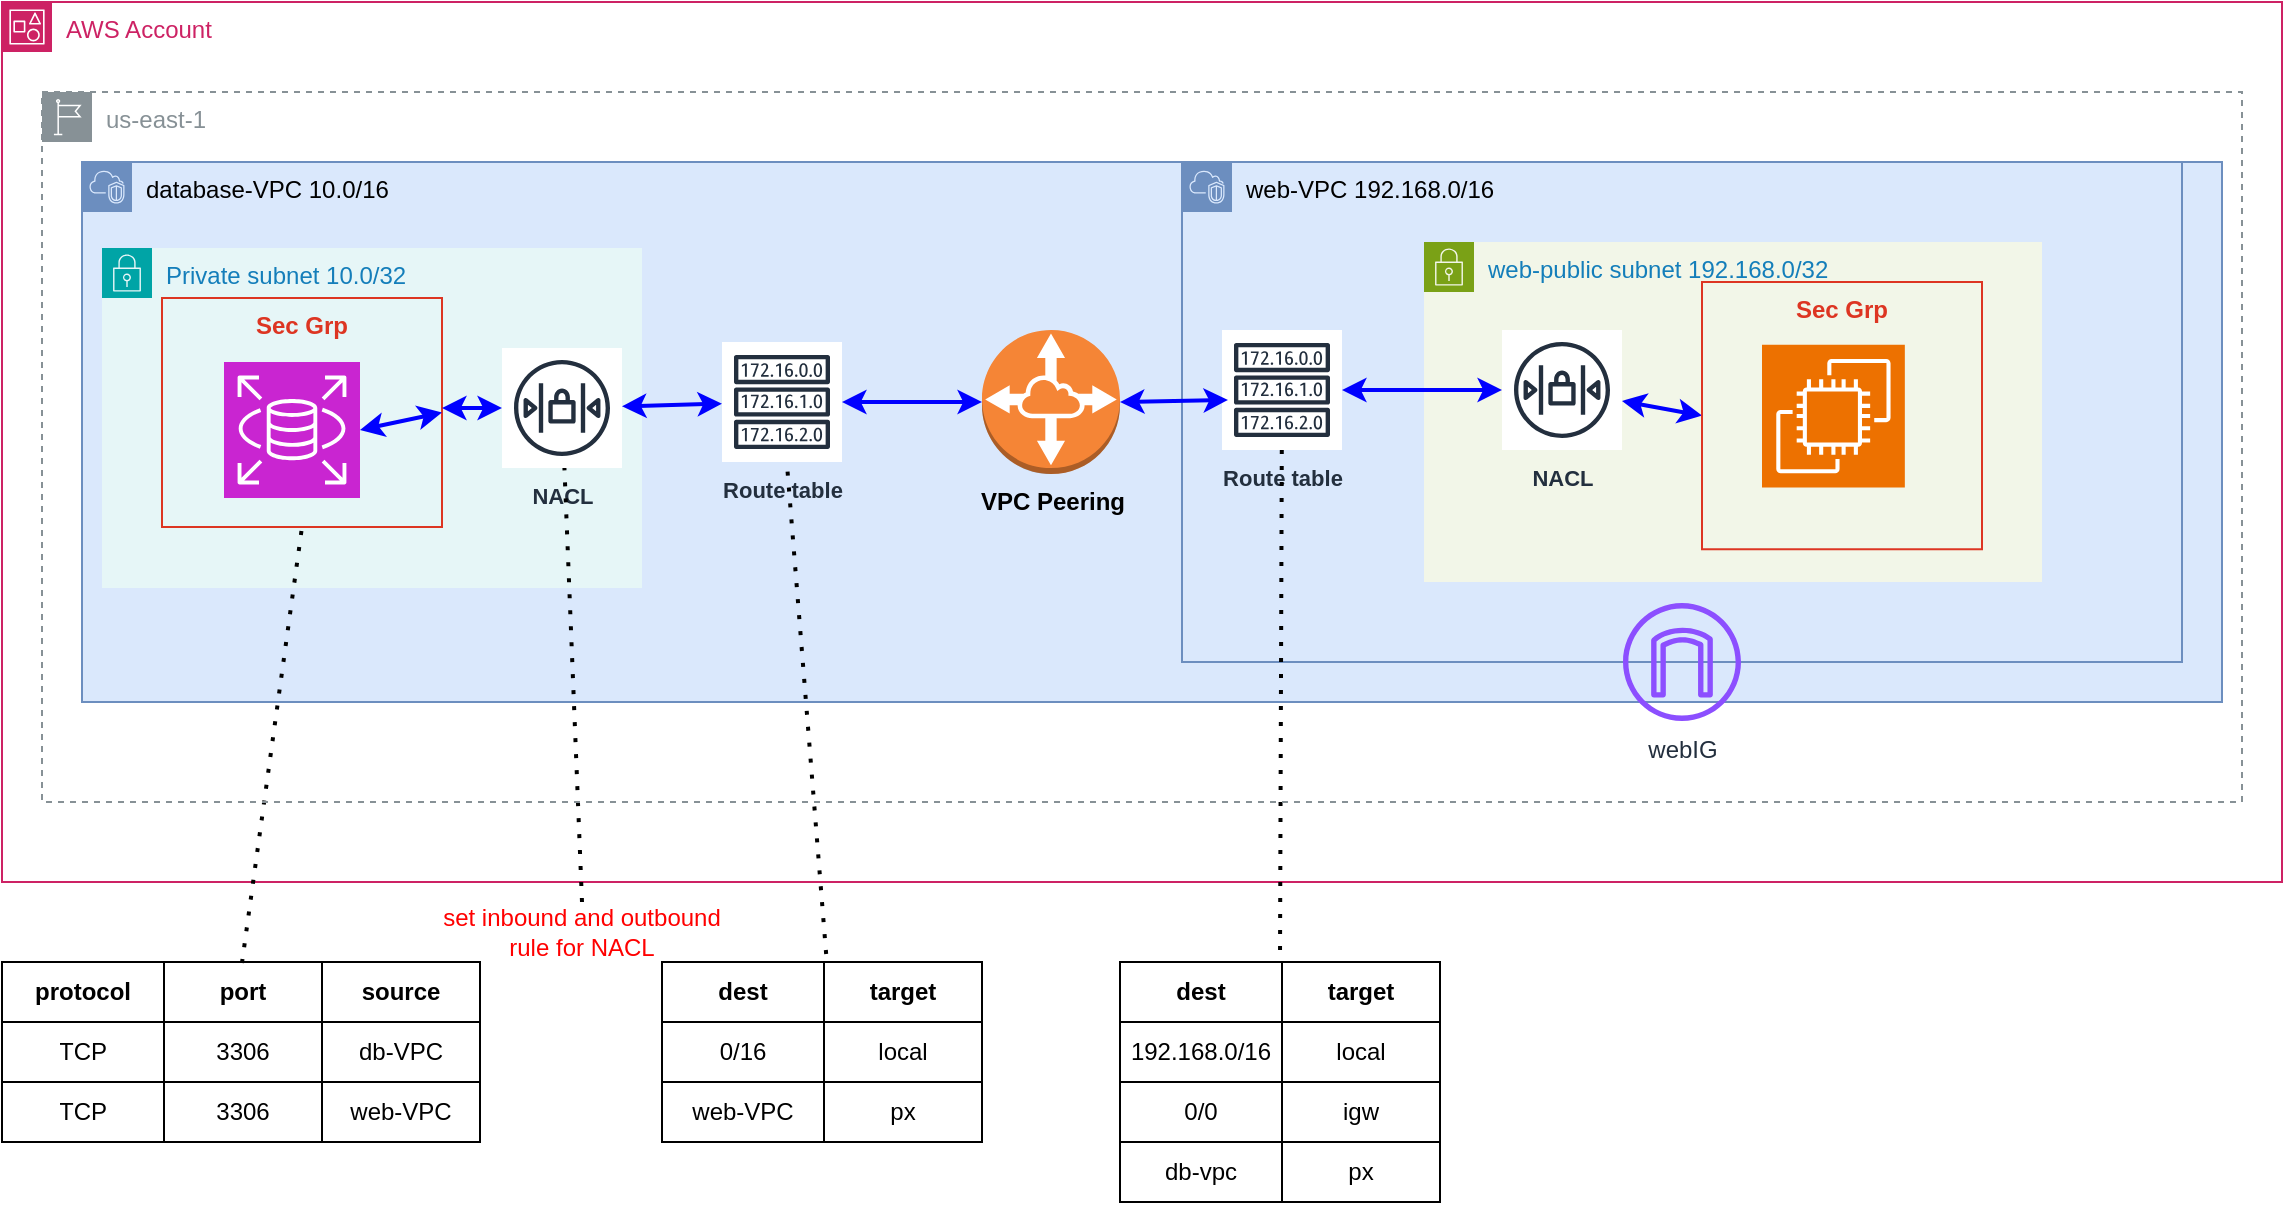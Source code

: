 <mxfile version="24.7.10">
  <diagram name="Page-1" id="TTnzmymZZA8i74cx_Ia1">
    <mxGraphModel dx="1420" dy="724" grid="1" gridSize="10" guides="1" tooltips="1" connect="1" arrows="1" fold="1" page="1" pageScale="1" pageWidth="1400" pageHeight="850" math="0" shadow="0">
      <root>
        <mxCell id="0" />
        <mxCell id="1" parent="0" />
        <mxCell id="GJluIf4d9Ag8FZTMnnoc-1" value="database-VPC 10.0/16" style="points=[[0,0],[0.25,0],[0.5,0],[0.75,0],[1,0],[1,0.25],[1,0.5],[1,0.75],[1,1],[0.75,1],[0.5,1],[0.25,1],[0,1],[0,0.75],[0,0.5],[0,0.25]];outlineConnect=0;html=1;whiteSpace=wrap;fontSize=12;fontStyle=0;container=1;pointerEvents=0;collapsible=0;recursiveResize=0;shape=mxgraph.aws4.group;grIcon=mxgraph.aws4.group_vpc2;strokeColor=#6c8ebf;fillColor=#dae8fc;verticalAlign=top;align=left;spacingLeft=30;dashed=0;" vertex="1" parent="1">
          <mxGeometry x="80" y="160" width="1070" height="270" as="geometry" />
        </mxCell>
        <mxCell id="GJluIf4d9Ag8FZTMnnoc-2" value="Private subnet 10.0/32" style="points=[[0,0],[0.25,0],[0.5,0],[0.75,0],[1,0],[1,0.25],[1,0.5],[1,0.75],[1,1],[0.75,1],[0.5,1],[0.25,1],[0,1],[0,0.75],[0,0.5],[0,0.25]];outlineConnect=0;gradientColor=none;html=1;whiteSpace=wrap;fontSize=12;fontStyle=0;container=1;pointerEvents=0;collapsible=0;recursiveResize=0;shape=mxgraph.aws4.group;grIcon=mxgraph.aws4.group_security_group;grStroke=0;strokeColor=#00A4A6;fillColor=#E6F6F7;verticalAlign=top;align=left;spacingLeft=30;fontColor=#147EBA;dashed=0;movable=1;resizable=1;rotatable=1;deletable=1;editable=1;locked=0;connectable=1;" vertex="1" parent="GJluIf4d9Ag8FZTMnnoc-1">
          <mxGeometry x="10" y="43" width="270" height="170" as="geometry" />
        </mxCell>
        <mxCell id="GJluIf4d9Ag8FZTMnnoc-3" value="&lt;b style=&quot;font-size: 11px;&quot;&gt;NACL&lt;/b&gt;" style="sketch=0;outlineConnect=0;fontColor=#232F3E;gradientColor=none;strokeColor=#232F3E;fillColor=#ffffff;dashed=0;verticalLabelPosition=bottom;verticalAlign=top;align=center;html=1;fontSize=12;fontStyle=0;aspect=fixed;shape=mxgraph.aws4.resourceIcon;resIcon=mxgraph.aws4.network_access_control_list;" vertex="1" parent="GJluIf4d9Ag8FZTMnnoc-2">
          <mxGeometry x="200" y="50" width="60" height="60" as="geometry" />
        </mxCell>
        <mxCell id="GJluIf4d9Ag8FZTMnnoc-4" value="" style="group" vertex="1" connectable="0" parent="GJluIf4d9Ag8FZTMnnoc-2">
          <mxGeometry x="30" y="25" width="140" height="114.5" as="geometry" />
        </mxCell>
        <mxCell id="GJluIf4d9Ag8FZTMnnoc-5" value="&lt;b&gt;Sec Grp&lt;/b&gt;" style="fillColor=none;strokeColor=#DD3522;verticalAlign=top;fontStyle=0;fontColor=#DD3522;whiteSpace=wrap;html=1;" vertex="1" parent="GJluIf4d9Ag8FZTMnnoc-4">
          <mxGeometry width="140" height="114.5" as="geometry" />
        </mxCell>
        <mxCell id="GJluIf4d9Ag8FZTMnnoc-30" value="" style="sketch=0;points=[[0,0,0],[0.25,0,0],[0.5,0,0],[0.75,0,0],[1,0,0],[0,1,0],[0.25,1,0],[0.5,1,0],[0.75,1,0],[1,1,0],[0,0.25,0],[0,0.5,0],[0,0.75,0],[1,0.25,0],[1,0.5,0],[1,0.75,0]];outlineConnect=0;fontColor=#232F3E;fillColor=#C925D1;strokeColor=#ffffff;dashed=0;verticalLabelPosition=bottom;verticalAlign=top;align=center;html=1;fontSize=12;fontStyle=0;aspect=fixed;shape=mxgraph.aws4.resourceIcon;resIcon=mxgraph.aws4.rds;" vertex="1" parent="GJluIf4d9Ag8FZTMnnoc-4">
          <mxGeometry x="31" y="32" width="68" height="68" as="geometry" />
        </mxCell>
        <mxCell id="GJluIf4d9Ag8FZTMnnoc-34" value="" style="endArrow=classic;startArrow=classic;html=1;rounded=0;strokeWidth=2;strokeColor=#0000FF;endFill=1;exitX=1;exitY=0.5;exitDx=0;exitDy=0;exitPerimeter=0;entryX=1;entryY=0.5;entryDx=0;entryDy=0;" edge="1" parent="GJluIf4d9Ag8FZTMnnoc-4" source="GJluIf4d9Ag8FZTMnnoc-30" target="GJluIf4d9Ag8FZTMnnoc-5">
          <mxGeometry width="50" height="50" relative="1" as="geometry">
            <mxPoint x="104" y="75" as="sourcePoint" />
            <mxPoint x="134" y="70" as="targetPoint" />
          </mxGeometry>
        </mxCell>
        <mxCell id="GJluIf4d9Ag8FZTMnnoc-7" value="&lt;b&gt;&lt;font style=&quot;font-size: 11px;&quot;&gt;Route table&lt;/font&gt;&lt;/b&gt;" style="sketch=0;outlineConnect=0;fontColor=#232F3E;gradientColor=none;strokeColor=#232F3E;fillColor=#ffffff;dashed=0;verticalLabelPosition=bottom;verticalAlign=top;align=center;html=1;fontSize=12;fontStyle=0;aspect=fixed;shape=mxgraph.aws4.resourceIcon;resIcon=mxgraph.aws4.route_table;" vertex="1" parent="GJluIf4d9Ag8FZTMnnoc-1">
          <mxGeometry x="320" y="90" width="60" height="60" as="geometry" />
        </mxCell>
        <mxCell id="GJluIf4d9Ag8FZTMnnoc-8" value="" style="endArrow=classic;startArrow=classic;html=1;rounded=0;strokeWidth=2;strokeColor=#0000FF;endFill=1;" edge="1" parent="GJluIf4d9Ag8FZTMnnoc-1" source="GJluIf4d9Ag8FZTMnnoc-3" target="GJluIf4d9Ag8FZTMnnoc-7">
          <mxGeometry width="50" height="50" relative="1" as="geometry">
            <mxPoint x="960" y="114" as="sourcePoint" />
            <mxPoint x="870" y="114" as="targetPoint" />
          </mxGeometry>
        </mxCell>
        <mxCell id="GJluIf4d9Ag8FZTMnnoc-9" value="" style="endArrow=classic;startArrow=classic;html=1;rounded=0;strokeWidth=2;strokeColor=#0000FF;endFill=1;" edge="1" parent="GJluIf4d9Ag8FZTMnnoc-1" target="GJluIf4d9Ag8FZTMnnoc-3">
          <mxGeometry width="50" height="50" relative="1" as="geometry">
            <mxPoint x="180" y="123" as="sourcePoint" />
            <mxPoint x="240" y="133" as="targetPoint" />
          </mxGeometry>
        </mxCell>
        <mxCell id="GJluIf4d9Ag8FZTMnnoc-10" value="web-VPC 192.168.0/16" style="points=[[0,0],[0.25,0],[0.5,0],[0.75,0],[1,0],[1,0.25],[1,0.5],[1,0.75],[1,1],[0.75,1],[0.5,1],[0.25,1],[0,1],[0,0.75],[0,0.5],[0,0.25]];outlineConnect=0;html=1;whiteSpace=wrap;fontSize=12;fontStyle=0;container=1;pointerEvents=0;collapsible=0;recursiveResize=0;shape=mxgraph.aws4.group;grIcon=mxgraph.aws4.group_vpc2;strokeColor=#6c8ebf;fillColor=#dae8fc;verticalAlign=top;align=left;spacingLeft=30;dashed=0;" vertex="1" parent="1">
          <mxGeometry x="630" y="160" width="500" height="250" as="geometry" />
        </mxCell>
        <mxCell id="GJluIf4d9Ag8FZTMnnoc-46" value="&lt;span style=&quot;color: rgb(20, 126, 186);&quot;&gt;web-public subnet 192.168.0/32&lt;/span&gt;" style="points=[[0,0],[0.25,0],[0.5,0],[0.75,0],[1,0],[1,0.25],[1,0.5],[1,0.75],[1,1],[0.75,1],[0.5,1],[0.25,1],[0,1],[0,0.75],[0,0.5],[0,0.25]];outlineConnect=0;gradientColor=none;html=1;whiteSpace=wrap;fontSize=12;fontStyle=0;container=1;pointerEvents=0;collapsible=0;recursiveResize=0;shape=mxgraph.aws4.group;grIcon=mxgraph.aws4.group_security_group;grStroke=0;strokeColor=#7AA116;fillColor=#F2F6E8;verticalAlign=top;align=left;spacingLeft=30;fontColor=#248814;dashed=0;" vertex="1" parent="GJluIf4d9Ag8FZTMnnoc-10">
          <mxGeometry x="121" y="40" width="309" height="170" as="geometry" />
        </mxCell>
        <mxCell id="GJluIf4d9Ag8FZTMnnoc-11" value="&lt;b&gt;&lt;font style=&quot;font-size: 11px;&quot;&gt;Route table&lt;/font&gt;&lt;/b&gt;" style="sketch=0;outlineConnect=0;fontColor=#232F3E;gradientColor=none;strokeColor=#232F3E;fillColor=#ffffff;dashed=0;verticalLabelPosition=bottom;verticalAlign=top;align=center;html=1;fontSize=12;fontStyle=0;aspect=fixed;shape=mxgraph.aws4.resourceIcon;resIcon=mxgraph.aws4.route_table;" vertex="1" parent="GJluIf4d9Ag8FZTMnnoc-10">
          <mxGeometry x="20" y="84" width="60" height="60" as="geometry" />
        </mxCell>
        <mxCell id="GJluIf4d9Ag8FZTMnnoc-18" value="" style="endArrow=classic;startArrow=classic;html=1;rounded=0;strokeWidth=2;strokeColor=#0000FF;endFill=1;" edge="1" parent="GJluIf4d9Ag8FZTMnnoc-10" source="GJluIf4d9Ag8FZTMnnoc-13" target="GJluIf4d9Ag8FZTMnnoc-11">
          <mxGeometry width="50" height="50" relative="1" as="geometry">
            <mxPoint x="53" y="164" as="sourcePoint" />
            <mxPoint x="-111" y="165" as="targetPoint" />
          </mxGeometry>
        </mxCell>
        <mxCell id="GJluIf4d9Ag8FZTMnnoc-13" value="&lt;b style=&quot;font-size: 11px;&quot;&gt;NACL&lt;/b&gt;" style="sketch=0;outlineConnect=0;fontColor=#232F3E;gradientColor=none;strokeColor=#232F3E;fillColor=#ffffff;dashed=0;verticalLabelPosition=bottom;verticalAlign=top;align=center;html=1;fontSize=12;fontStyle=0;aspect=fixed;shape=mxgraph.aws4.resourceIcon;resIcon=mxgraph.aws4.network_access_control_list;" vertex="1" parent="GJluIf4d9Ag8FZTMnnoc-10">
          <mxGeometry x="160" y="84" width="60" height="60" as="geometry" />
        </mxCell>
        <mxCell id="GJluIf4d9Ag8FZTMnnoc-14" value="" style="group" vertex="1" connectable="0" parent="GJluIf4d9Ag8FZTMnnoc-10">
          <mxGeometry x="260" y="52.75" width="140" height="147.25" as="geometry" />
        </mxCell>
        <mxCell id="GJluIf4d9Ag8FZTMnnoc-16" value="" style="sketch=0;points=[[0,0,0],[0.25,0,0],[0.5,0,0],[0.75,0,0],[1,0,0],[0,1,0],[0.25,1,0],[0.5,1,0],[0.75,1,0],[1,1,0],[0,0.25,0],[0,0.5,0],[0,0.75,0],[1,0.25,0],[1,0.5,0],[1,0.75,0]];outlineConnect=0;fontColor=#232F3E;fillColor=#ED7100;strokeColor=#ffffff;dashed=0;verticalLabelPosition=bottom;verticalAlign=top;align=center;html=1;fontSize=12;fontStyle=0;aspect=fixed;shape=mxgraph.aws4.resourceIcon;resIcon=mxgraph.aws4.ec2;" vertex="1" parent="GJluIf4d9Ag8FZTMnnoc-14">
          <mxGeometry x="30" y="38.58" width="71.42" height="71.42" as="geometry" />
        </mxCell>
        <mxCell id="GJluIf4d9Ag8FZTMnnoc-17" value="" style="endArrow=classic;startArrow=classic;html=1;rounded=0;strokeWidth=2;strokeColor=#0000FF;endFill=1;exitX=0;exitY=0.5;exitDx=0;exitDy=0;" edge="1" parent="GJluIf4d9Ag8FZTMnnoc-10" source="GJluIf4d9Ag8FZTMnnoc-15" target="GJluIf4d9Ag8FZTMnnoc-13">
          <mxGeometry width="50" height="50" relative="1" as="geometry">
            <mxPoint x="171" y="180" as="sourcePoint" />
            <mxPoint x="101" y="180" as="targetPoint" />
          </mxGeometry>
        </mxCell>
        <mxCell id="GJluIf4d9Ag8FZTMnnoc-15" value="&lt;b&gt;Sec Grp&lt;/b&gt;" style="fillColor=none;strokeColor=#DD3522;verticalAlign=top;fontStyle=0;fontColor=#DD3522;whiteSpace=wrap;html=1;" vertex="1" parent="GJluIf4d9Ag8FZTMnnoc-10">
          <mxGeometry x="260" y="60" width="140" height="133.63" as="geometry" />
        </mxCell>
        <mxCell id="GJluIf4d9Ag8FZTMnnoc-19" value="&lt;b&gt;VPC Peering&lt;/b&gt;" style="outlineConnect=0;dashed=0;verticalLabelPosition=bottom;verticalAlign=top;align=center;html=1;shape=mxgraph.aws3.vpc_peering;fillColor=#F58536;gradientColor=none;" vertex="1" parent="1">
          <mxGeometry x="530" y="244" width="69" height="72" as="geometry" />
        </mxCell>
        <mxCell id="GJluIf4d9Ag8FZTMnnoc-20" value="" style="endArrow=classic;startArrow=classic;html=1;rounded=0;strokeWidth=2;strokeColor=#0000FF;entryX=0;entryY=0.5;entryDx=0;entryDy=0;entryPerimeter=0;endFill=1;" edge="1" parent="1" source="GJluIf4d9Ag8FZTMnnoc-7" target="GJluIf4d9Ag8FZTMnnoc-19">
          <mxGeometry width="50" height="50" relative="1" as="geometry">
            <mxPoint x="670" y="480" as="sourcePoint" />
            <mxPoint x="720" y="430" as="targetPoint" />
          </mxGeometry>
        </mxCell>
        <mxCell id="GJluIf4d9Ag8FZTMnnoc-21" value="" style="endArrow=classic;startArrow=classic;html=1;rounded=0;strokeWidth=2;strokeColor=#0000FF;entryX=1;entryY=0.5;entryDx=0;entryDy=0;entryPerimeter=0;endFill=1;exitX=0.05;exitY=0.583;exitDx=0;exitDy=0;exitPerimeter=0;" edge="1" parent="1" source="GJluIf4d9Ag8FZTMnnoc-11" target="GJluIf4d9Ag8FZTMnnoc-19">
          <mxGeometry width="50" height="50" relative="1" as="geometry">
            <mxPoint x="500" y="410" as="sourcePoint" />
            <mxPoint x="660" y="406" as="targetPoint" />
          </mxGeometry>
        </mxCell>
        <mxCell id="GJluIf4d9Ag8FZTMnnoc-22" value="AWS Account" style="points=[[0,0],[0.25,0],[0.5,0],[0.75,0],[1,0],[1,0.25],[1,0.5],[1,0.75],[1,1],[0.75,1],[0.5,1],[0.25,1],[0,1],[0,0.75],[0,0.5],[0,0.25]];outlineConnect=0;gradientColor=none;html=1;whiteSpace=wrap;fontSize=12;fontStyle=0;container=1;pointerEvents=0;collapsible=0;recursiveResize=0;shape=mxgraph.aws4.group;grIcon=mxgraph.aws4.group_account;strokeColor=#CD2264;fillColor=none;verticalAlign=top;align=left;spacingLeft=30;fontColor=#CD2264;dashed=0;" vertex="1" parent="1">
          <mxGeometry x="40" y="80" width="1140" height="440" as="geometry" />
        </mxCell>
        <mxCell id="GJluIf4d9Ag8FZTMnnoc-32" value="webIG" style="sketch=0;outlineConnect=0;fontColor=#232F3E;gradientColor=none;fillColor=#8C4FFF;strokeColor=none;dashed=0;verticalLabelPosition=bottom;verticalAlign=top;align=center;html=1;fontSize=12;fontStyle=0;aspect=fixed;pointerEvents=1;shape=mxgraph.aws4.internet_gateway;" vertex="1" parent="1">
          <mxGeometry x="850.5" y="380.5" width="59" height="59" as="geometry" />
        </mxCell>
        <mxCell id="GJluIf4d9Ag8FZTMnnoc-60" value="" style="shape=table;startSize=0;container=1;collapsible=0;childLayout=tableLayout;" vertex="1" parent="1">
          <mxGeometry x="599" y="560" width="160" height="120" as="geometry" />
        </mxCell>
        <mxCell id="GJluIf4d9Ag8FZTMnnoc-61" value="" style="shape=tableRow;horizontal=0;startSize=0;swimlaneHead=0;swimlaneBody=0;strokeColor=inherit;top=0;left=0;bottom=0;right=0;collapsible=0;dropTarget=0;fillColor=none;points=[[0,0.5],[1,0.5]];portConstraint=eastwest;" vertex="1" parent="GJluIf4d9Ag8FZTMnnoc-60">
          <mxGeometry width="160" height="30" as="geometry" />
        </mxCell>
        <mxCell id="GJluIf4d9Ag8FZTMnnoc-62" value="&lt;b&gt;dest&lt;/b&gt;" style="shape=partialRectangle;html=1;whiteSpace=wrap;connectable=0;strokeColor=inherit;overflow=hidden;fillColor=none;top=0;left=0;bottom=0;right=0;pointerEvents=1;" vertex="1" parent="GJluIf4d9Ag8FZTMnnoc-61">
          <mxGeometry width="81" height="30" as="geometry">
            <mxRectangle width="81" height="30" as="alternateBounds" />
          </mxGeometry>
        </mxCell>
        <mxCell id="GJluIf4d9Ag8FZTMnnoc-63" value="&lt;b&gt;target&lt;/b&gt;" style="shape=partialRectangle;html=1;whiteSpace=wrap;connectable=0;strokeColor=inherit;overflow=hidden;fillColor=none;top=0;left=0;bottom=0;right=0;pointerEvents=1;" vertex="1" parent="GJluIf4d9Ag8FZTMnnoc-61">
          <mxGeometry x="81" width="79" height="30" as="geometry">
            <mxRectangle width="79" height="30" as="alternateBounds" />
          </mxGeometry>
        </mxCell>
        <mxCell id="GJluIf4d9Ag8FZTMnnoc-64" value="" style="shape=tableRow;horizontal=0;startSize=0;swimlaneHead=0;swimlaneBody=0;strokeColor=inherit;top=0;left=0;bottom=0;right=0;collapsible=0;dropTarget=0;fillColor=none;points=[[0,0.5],[1,0.5]];portConstraint=eastwest;" vertex="1" parent="GJluIf4d9Ag8FZTMnnoc-60">
          <mxGeometry y="30" width="160" height="30" as="geometry" />
        </mxCell>
        <mxCell id="GJluIf4d9Ag8FZTMnnoc-65" value="192.168.0/16" style="shape=partialRectangle;html=1;whiteSpace=wrap;connectable=0;strokeColor=inherit;overflow=hidden;fillColor=none;top=0;left=0;bottom=0;right=0;pointerEvents=1;" vertex="1" parent="GJluIf4d9Ag8FZTMnnoc-64">
          <mxGeometry width="81" height="30" as="geometry">
            <mxRectangle width="81" height="30" as="alternateBounds" />
          </mxGeometry>
        </mxCell>
        <mxCell id="GJluIf4d9Ag8FZTMnnoc-66" value="local" style="shape=partialRectangle;html=1;whiteSpace=wrap;connectable=0;strokeColor=inherit;overflow=hidden;fillColor=none;top=0;left=0;bottom=0;right=0;pointerEvents=1;" vertex="1" parent="GJluIf4d9Ag8FZTMnnoc-64">
          <mxGeometry x="81" width="79" height="30" as="geometry">
            <mxRectangle width="79" height="30" as="alternateBounds" />
          </mxGeometry>
        </mxCell>
        <mxCell id="GJluIf4d9Ag8FZTMnnoc-67" value="" style="shape=tableRow;horizontal=0;startSize=0;swimlaneHead=0;swimlaneBody=0;strokeColor=inherit;top=0;left=0;bottom=0;right=0;collapsible=0;dropTarget=0;fillColor=none;points=[[0,0.5],[1,0.5]];portConstraint=eastwest;" vertex="1" parent="GJluIf4d9Ag8FZTMnnoc-60">
          <mxGeometry y="60" width="160" height="30" as="geometry" />
        </mxCell>
        <mxCell id="GJluIf4d9Ag8FZTMnnoc-68" value="0/0" style="shape=partialRectangle;html=1;whiteSpace=wrap;connectable=0;strokeColor=inherit;overflow=hidden;fillColor=none;top=0;left=0;bottom=0;right=0;pointerEvents=1;" vertex="1" parent="GJluIf4d9Ag8FZTMnnoc-67">
          <mxGeometry width="81" height="30" as="geometry">
            <mxRectangle width="81" height="30" as="alternateBounds" />
          </mxGeometry>
        </mxCell>
        <mxCell id="GJluIf4d9Ag8FZTMnnoc-69" value="igw" style="shape=partialRectangle;html=1;whiteSpace=wrap;connectable=0;strokeColor=inherit;overflow=hidden;fillColor=none;top=0;left=0;bottom=0;right=0;pointerEvents=1;" vertex="1" parent="GJluIf4d9Ag8FZTMnnoc-67">
          <mxGeometry x="81" width="79" height="30" as="geometry">
            <mxRectangle width="79" height="30" as="alternateBounds" />
          </mxGeometry>
        </mxCell>
        <mxCell id="GJluIf4d9Ag8FZTMnnoc-70" value="" style="shape=tableRow;horizontal=0;startSize=0;swimlaneHead=0;swimlaneBody=0;strokeColor=inherit;top=0;left=0;bottom=0;right=0;collapsible=0;dropTarget=0;fillColor=none;points=[[0,0.5],[1,0.5]];portConstraint=eastwest;" vertex="1" parent="GJluIf4d9Ag8FZTMnnoc-60">
          <mxGeometry y="90" width="160" height="30" as="geometry" />
        </mxCell>
        <mxCell id="GJluIf4d9Ag8FZTMnnoc-71" value="db-vpc" style="shape=partialRectangle;html=1;whiteSpace=wrap;connectable=0;strokeColor=inherit;overflow=hidden;fillColor=none;top=0;left=0;bottom=0;right=0;pointerEvents=1;" vertex="1" parent="GJluIf4d9Ag8FZTMnnoc-70">
          <mxGeometry width="81" height="30" as="geometry">
            <mxRectangle width="81" height="30" as="alternateBounds" />
          </mxGeometry>
        </mxCell>
        <mxCell id="GJluIf4d9Ag8FZTMnnoc-72" value="px" style="shape=partialRectangle;html=1;whiteSpace=wrap;connectable=0;strokeColor=inherit;overflow=hidden;fillColor=none;top=0;left=0;bottom=0;right=0;pointerEvents=1;" vertex="1" parent="GJluIf4d9Ag8FZTMnnoc-70">
          <mxGeometry x="81" width="79" height="30" as="geometry">
            <mxRectangle width="79" height="30" as="alternateBounds" />
          </mxGeometry>
        </mxCell>
        <mxCell id="GJluIf4d9Ag8FZTMnnoc-74" value="" style="endArrow=none;dashed=1;html=1;dashPattern=1 3;strokeWidth=2;rounded=0;entryX=0.5;entryY=-0.033;entryDx=0;entryDy=0;entryPerimeter=0;" edge="1" parent="1" source="GJluIf4d9Ag8FZTMnnoc-11" target="GJluIf4d9Ag8FZTMnnoc-61">
          <mxGeometry width="50" height="50" relative="1" as="geometry">
            <mxPoint x="650" y="530" as="sourcePoint" />
            <mxPoint x="700" y="480" as="targetPoint" />
          </mxGeometry>
        </mxCell>
        <mxCell id="GJluIf4d9Ag8FZTMnnoc-75" value="" style="shape=table;startSize=0;container=1;collapsible=0;childLayout=tableLayout;" vertex="1" parent="1">
          <mxGeometry x="370" y="560" width="160" height="90" as="geometry" />
        </mxCell>
        <mxCell id="GJluIf4d9Ag8FZTMnnoc-76" value="" style="shape=tableRow;horizontal=0;startSize=0;swimlaneHead=0;swimlaneBody=0;strokeColor=inherit;top=0;left=0;bottom=0;right=0;collapsible=0;dropTarget=0;fillColor=none;points=[[0,0.5],[1,0.5]];portConstraint=eastwest;" vertex="1" parent="GJluIf4d9Ag8FZTMnnoc-75">
          <mxGeometry width="160" height="30" as="geometry" />
        </mxCell>
        <mxCell id="GJluIf4d9Ag8FZTMnnoc-77" value="&lt;b&gt;dest&lt;/b&gt;" style="shape=partialRectangle;html=1;whiteSpace=wrap;connectable=0;strokeColor=inherit;overflow=hidden;fillColor=none;top=0;left=0;bottom=0;right=0;pointerEvents=1;" vertex="1" parent="GJluIf4d9Ag8FZTMnnoc-76">
          <mxGeometry width="81" height="30" as="geometry">
            <mxRectangle width="81" height="30" as="alternateBounds" />
          </mxGeometry>
        </mxCell>
        <mxCell id="GJluIf4d9Ag8FZTMnnoc-78" value="&lt;b&gt;target&lt;/b&gt;" style="shape=partialRectangle;html=1;whiteSpace=wrap;connectable=0;strokeColor=inherit;overflow=hidden;fillColor=none;top=0;left=0;bottom=0;right=0;pointerEvents=1;" vertex="1" parent="GJluIf4d9Ag8FZTMnnoc-76">
          <mxGeometry x="81" width="79" height="30" as="geometry">
            <mxRectangle width="79" height="30" as="alternateBounds" />
          </mxGeometry>
        </mxCell>
        <mxCell id="GJluIf4d9Ag8FZTMnnoc-79" value="" style="shape=tableRow;horizontal=0;startSize=0;swimlaneHead=0;swimlaneBody=0;strokeColor=inherit;top=0;left=0;bottom=0;right=0;collapsible=0;dropTarget=0;fillColor=none;points=[[0,0.5],[1,0.5]];portConstraint=eastwest;" vertex="1" parent="GJluIf4d9Ag8FZTMnnoc-75">
          <mxGeometry y="30" width="160" height="30" as="geometry" />
        </mxCell>
        <mxCell id="GJluIf4d9Ag8FZTMnnoc-80" value="0/16" style="shape=partialRectangle;html=1;whiteSpace=wrap;connectable=0;strokeColor=inherit;overflow=hidden;fillColor=none;top=0;left=0;bottom=0;right=0;pointerEvents=1;" vertex="1" parent="GJluIf4d9Ag8FZTMnnoc-79">
          <mxGeometry width="81" height="30" as="geometry">
            <mxRectangle width="81" height="30" as="alternateBounds" />
          </mxGeometry>
        </mxCell>
        <mxCell id="GJluIf4d9Ag8FZTMnnoc-81" value="local" style="shape=partialRectangle;html=1;whiteSpace=wrap;connectable=0;strokeColor=inherit;overflow=hidden;fillColor=none;top=0;left=0;bottom=0;right=0;pointerEvents=1;" vertex="1" parent="GJluIf4d9Ag8FZTMnnoc-79">
          <mxGeometry x="81" width="79" height="30" as="geometry">
            <mxRectangle width="79" height="30" as="alternateBounds" />
          </mxGeometry>
        </mxCell>
        <mxCell id="GJluIf4d9Ag8FZTMnnoc-85" value="" style="shape=tableRow;horizontal=0;startSize=0;swimlaneHead=0;swimlaneBody=0;strokeColor=inherit;top=0;left=0;bottom=0;right=0;collapsible=0;dropTarget=0;fillColor=none;points=[[0,0.5],[1,0.5]];portConstraint=eastwest;" vertex="1" parent="GJluIf4d9Ag8FZTMnnoc-75">
          <mxGeometry y="60" width="160" height="30" as="geometry" />
        </mxCell>
        <mxCell id="GJluIf4d9Ag8FZTMnnoc-86" value="web-VPC" style="shape=partialRectangle;html=1;whiteSpace=wrap;connectable=0;strokeColor=inherit;overflow=hidden;fillColor=none;top=0;left=0;bottom=0;right=0;pointerEvents=1;" vertex="1" parent="GJluIf4d9Ag8FZTMnnoc-85">
          <mxGeometry width="81" height="30" as="geometry">
            <mxRectangle width="81" height="30" as="alternateBounds" />
          </mxGeometry>
        </mxCell>
        <mxCell id="GJluIf4d9Ag8FZTMnnoc-87" value="px" style="shape=partialRectangle;html=1;whiteSpace=wrap;connectable=0;strokeColor=inherit;overflow=hidden;fillColor=none;top=0;left=0;bottom=0;right=0;pointerEvents=1;" vertex="1" parent="GJluIf4d9Ag8FZTMnnoc-85">
          <mxGeometry x="81" width="79" height="30" as="geometry">
            <mxRectangle width="79" height="30" as="alternateBounds" />
          </mxGeometry>
        </mxCell>
        <mxCell id="GJluIf4d9Ag8FZTMnnoc-88" value="" style="endArrow=none;dashed=1;html=1;dashPattern=1 3;strokeWidth=2;rounded=0;exitX=0.513;exitY=-0.133;exitDx=0;exitDy=0;exitPerimeter=0;" edge="1" parent="1" source="GJluIf4d9Ag8FZTMnnoc-76" target="GJluIf4d9Ag8FZTMnnoc-7">
          <mxGeometry width="50" height="50" relative="1" as="geometry">
            <mxPoint x="470" y="470" as="sourcePoint" />
            <mxPoint x="700" y="480" as="targetPoint" />
          </mxGeometry>
        </mxCell>
        <mxCell id="GJluIf4d9Ag8FZTMnnoc-89" value="" style="shape=table;startSize=0;container=1;collapsible=0;childLayout=tableLayout;" vertex="1" parent="1">
          <mxGeometry x="40" y="560" width="239" height="90" as="geometry" />
        </mxCell>
        <mxCell id="GJluIf4d9Ag8FZTMnnoc-90" value="" style="shape=tableRow;horizontal=0;startSize=0;swimlaneHead=0;swimlaneBody=0;strokeColor=inherit;top=0;left=0;bottom=0;right=0;collapsible=0;dropTarget=0;fillColor=none;points=[[0,0.5],[1,0.5]];portConstraint=eastwest;" vertex="1" parent="GJluIf4d9Ag8FZTMnnoc-89">
          <mxGeometry width="239" height="30" as="geometry" />
        </mxCell>
        <mxCell id="GJluIf4d9Ag8FZTMnnoc-91" value="&lt;b&gt;protocol&lt;/b&gt;" style="shape=partialRectangle;html=1;whiteSpace=wrap;connectable=0;strokeColor=inherit;overflow=hidden;fillColor=none;top=0;left=0;bottom=0;right=0;pointerEvents=1;" vertex="1" parent="GJluIf4d9Ag8FZTMnnoc-90">
          <mxGeometry width="81" height="30" as="geometry">
            <mxRectangle width="81" height="30" as="alternateBounds" />
          </mxGeometry>
        </mxCell>
        <mxCell id="GJluIf4d9Ag8FZTMnnoc-92" value="&lt;b&gt;port&lt;/b&gt;" style="shape=partialRectangle;html=1;whiteSpace=wrap;connectable=0;strokeColor=inherit;overflow=hidden;fillColor=none;top=0;left=0;bottom=0;right=0;pointerEvents=1;" vertex="1" parent="GJluIf4d9Ag8FZTMnnoc-90">
          <mxGeometry x="81" width="79" height="30" as="geometry">
            <mxRectangle width="79" height="30" as="alternateBounds" />
          </mxGeometry>
        </mxCell>
        <mxCell id="GJluIf4d9Ag8FZTMnnoc-99" value="&lt;b&gt;source&lt;/b&gt;" style="shape=partialRectangle;html=1;whiteSpace=wrap;connectable=0;strokeColor=inherit;overflow=hidden;fillColor=none;top=0;left=0;bottom=0;right=0;pointerEvents=1;" vertex="1" parent="GJluIf4d9Ag8FZTMnnoc-90">
          <mxGeometry x="160" width="79" height="30" as="geometry">
            <mxRectangle width="79" height="30" as="alternateBounds" />
          </mxGeometry>
        </mxCell>
        <mxCell id="GJluIf4d9Ag8FZTMnnoc-93" value="" style="shape=tableRow;horizontal=0;startSize=0;swimlaneHead=0;swimlaneBody=0;strokeColor=inherit;top=0;left=0;bottom=0;right=0;collapsible=0;dropTarget=0;fillColor=none;points=[[0,0.5],[1,0.5]];portConstraint=eastwest;" vertex="1" parent="GJluIf4d9Ag8FZTMnnoc-89">
          <mxGeometry y="30" width="239" height="30" as="geometry" />
        </mxCell>
        <mxCell id="GJluIf4d9Ag8FZTMnnoc-94" value="TCP" style="shape=partialRectangle;html=1;whiteSpace=wrap;connectable=0;strokeColor=inherit;overflow=hidden;fillColor=none;top=0;left=0;bottom=0;right=0;pointerEvents=1;" vertex="1" parent="GJluIf4d9Ag8FZTMnnoc-93">
          <mxGeometry width="81" height="30" as="geometry">
            <mxRectangle width="81" height="30" as="alternateBounds" />
          </mxGeometry>
        </mxCell>
        <mxCell id="GJluIf4d9Ag8FZTMnnoc-95" value="3306" style="shape=partialRectangle;html=1;whiteSpace=wrap;connectable=0;strokeColor=inherit;overflow=hidden;fillColor=none;top=0;left=0;bottom=0;right=0;pointerEvents=1;" vertex="1" parent="GJluIf4d9Ag8FZTMnnoc-93">
          <mxGeometry x="81" width="79" height="30" as="geometry">
            <mxRectangle width="79" height="30" as="alternateBounds" />
          </mxGeometry>
        </mxCell>
        <mxCell id="GJluIf4d9Ag8FZTMnnoc-100" value="db-VPC" style="shape=partialRectangle;html=1;whiteSpace=wrap;connectable=0;strokeColor=inherit;overflow=hidden;fillColor=none;top=0;left=0;bottom=0;right=0;pointerEvents=1;" vertex="1" parent="GJluIf4d9Ag8FZTMnnoc-93">
          <mxGeometry x="160" width="79" height="30" as="geometry">
            <mxRectangle width="79" height="30" as="alternateBounds" />
          </mxGeometry>
        </mxCell>
        <mxCell id="GJluIf4d9Ag8FZTMnnoc-96" value="" style="shape=tableRow;horizontal=0;startSize=0;swimlaneHead=0;swimlaneBody=0;strokeColor=inherit;top=0;left=0;bottom=0;right=0;collapsible=0;dropTarget=0;fillColor=none;points=[[0,0.5],[1,0.5]];portConstraint=eastwest;" vertex="1" parent="GJluIf4d9Ag8FZTMnnoc-89">
          <mxGeometry y="60" width="239" height="30" as="geometry" />
        </mxCell>
        <mxCell id="GJluIf4d9Ag8FZTMnnoc-97" value="TCP" style="shape=partialRectangle;html=1;whiteSpace=wrap;connectable=0;strokeColor=inherit;overflow=hidden;fillColor=none;top=0;left=0;bottom=0;right=0;pointerEvents=1;" vertex="1" parent="GJluIf4d9Ag8FZTMnnoc-96">
          <mxGeometry width="81" height="30" as="geometry">
            <mxRectangle width="81" height="30" as="alternateBounds" />
          </mxGeometry>
        </mxCell>
        <mxCell id="GJluIf4d9Ag8FZTMnnoc-98" value="3306" style="shape=partialRectangle;html=1;whiteSpace=wrap;connectable=0;strokeColor=inherit;overflow=hidden;fillColor=none;top=0;left=0;bottom=0;right=0;pointerEvents=1;" vertex="1" parent="GJluIf4d9Ag8FZTMnnoc-96">
          <mxGeometry x="81" width="79" height="30" as="geometry">
            <mxRectangle width="79" height="30" as="alternateBounds" />
          </mxGeometry>
        </mxCell>
        <mxCell id="GJluIf4d9Ag8FZTMnnoc-101" value="web-VPC" style="shape=partialRectangle;html=1;whiteSpace=wrap;connectable=0;strokeColor=inherit;overflow=hidden;fillColor=none;top=0;left=0;bottom=0;right=0;pointerEvents=1;" vertex="1" parent="GJluIf4d9Ag8FZTMnnoc-96">
          <mxGeometry x="160" width="79" height="30" as="geometry">
            <mxRectangle width="79" height="30" as="alternateBounds" />
          </mxGeometry>
        </mxCell>
        <mxCell id="GJluIf4d9Ag8FZTMnnoc-102" value="" style="endArrow=none;dashed=1;html=1;dashPattern=1 3;strokeWidth=2;rounded=0;exitX=0.502;exitY=0.017;exitDx=0;exitDy=0;exitPerimeter=0;entryX=0.5;entryY=1;entryDx=0;entryDy=0;" edge="1" parent="1" source="GJluIf4d9Ag8FZTMnnoc-90" target="GJluIf4d9Ag8FZTMnnoc-5">
          <mxGeometry width="50" height="50" relative="1" as="geometry">
            <mxPoint x="421" y="480" as="sourcePoint" />
            <mxPoint x="387" y="320" as="targetPoint" />
          </mxGeometry>
        </mxCell>
        <mxCell id="GJluIf4d9Ag8FZTMnnoc-103" value="&lt;font color=&quot;#ff0000&quot;&gt;set inbound and outbound rule for NACL&lt;/font&gt;" style="text;strokeColor=none;align=center;fillColor=none;html=1;verticalAlign=middle;whiteSpace=wrap;rounded=0;" vertex="1" parent="1">
          <mxGeometry x="250" y="530" width="160" height="30" as="geometry" />
        </mxCell>
        <mxCell id="GJluIf4d9Ag8FZTMnnoc-104" value="" style="endArrow=none;dashed=1;html=1;dashPattern=1 3;strokeWidth=2;rounded=0;exitX=0.5;exitY=0;exitDx=0;exitDy=0;" edge="1" parent="1" source="GJluIf4d9Ag8FZTMnnoc-103" target="GJluIf4d9Ag8FZTMnnoc-3">
          <mxGeometry width="50" height="50" relative="1" as="geometry">
            <mxPoint x="210" y="450" as="sourcePoint" />
            <mxPoint x="200" y="353" as="targetPoint" />
          </mxGeometry>
        </mxCell>
        <mxCell id="GJluIf4d9Ag8FZTMnnoc-23" value="us-east-1" style="sketch=0;outlineConnect=0;gradientColor=none;html=1;whiteSpace=wrap;fontSize=12;fontStyle=0;shape=mxgraph.aws4.group;grIcon=mxgraph.aws4.group_region;strokeColor=#879196;fillColor=none;verticalAlign=top;align=left;spacingLeft=30;fontColor=#879196;dashed=1;" vertex="1" parent="1">
          <mxGeometry x="60" y="125" width="1100" height="355" as="geometry" />
        </mxCell>
      </root>
    </mxGraphModel>
  </diagram>
</mxfile>
